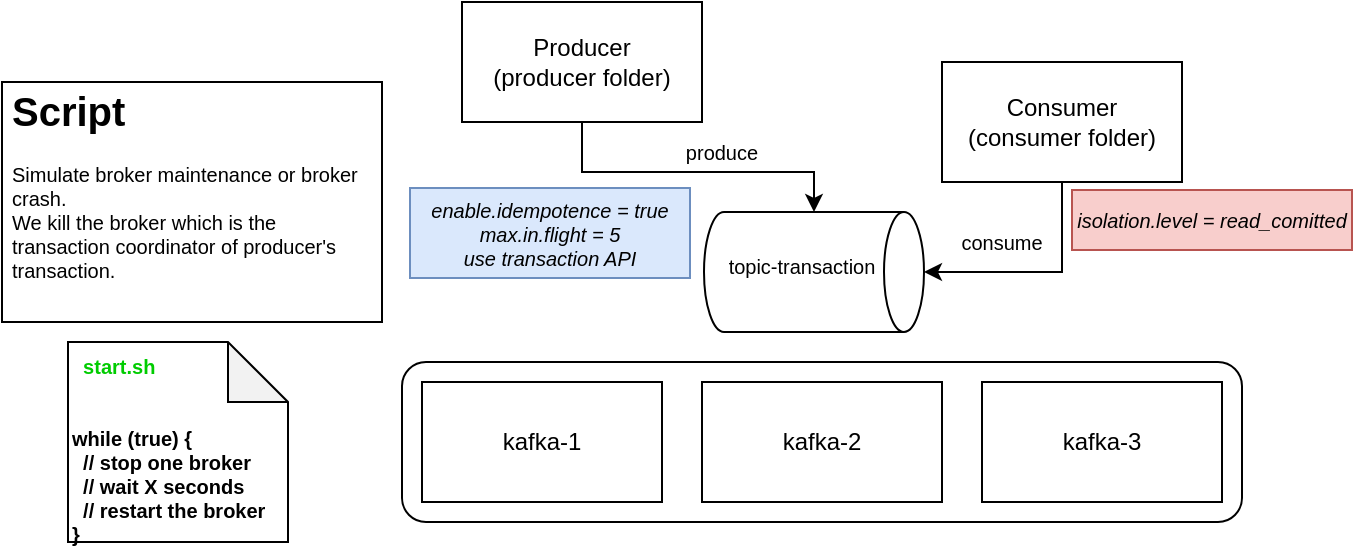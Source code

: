 <mxfile version="16.4.6" type="device"><diagram id="-OrRXa0Yp7-Hidtq59WA" name="Page-1"><mxGraphModel dx="1773" dy="1700" grid="1" gridSize="10" guides="1" tooltips="1" connect="1" arrows="1" fold="1" page="1" pageScale="1" pageWidth="827" pageHeight="1169" math="0" shadow="0"><root><mxCell id="0"/><mxCell id="1" parent="0"/><mxCell id="aKGy8teEjG9qTHk1g5et-1" value="kafka-1" style="rounded=0;whiteSpace=wrap;html=1;" vertex="1" parent="1"><mxGeometry x="180" y="140" width="120" height="60" as="geometry"/></mxCell><mxCell id="aKGy8teEjG9qTHk1g5et-2" value="kafka-2" style="rounded=0;whiteSpace=wrap;html=1;" vertex="1" parent="1"><mxGeometry x="320" y="140" width="120" height="60" as="geometry"/></mxCell><mxCell id="aKGy8teEjG9qTHk1g5et-3" value="kafka-3" style="rounded=0;whiteSpace=wrap;html=1;" vertex="1" parent="1"><mxGeometry x="460" y="140" width="120" height="60" as="geometry"/></mxCell><mxCell id="aKGy8teEjG9qTHk1g5et-4" value="" style="rounded=1;whiteSpace=wrap;html=1;fillColor=none;" vertex="1" parent="1"><mxGeometry x="170" y="130" width="420" height="80" as="geometry"/></mxCell><mxCell id="aKGy8teEjG9qTHk1g5et-17" style="edgeStyle=orthogonalEdgeStyle;rounded=0;orthogonalLoop=1;jettySize=auto;html=1;exitX=0.5;exitY=1;exitDx=0;exitDy=0;entryX=0;entryY=0.5;entryDx=0;entryDy=0;entryPerimeter=0;fontSize=10;fontColor=#000000;" edge="1" parent="1" source="aKGy8teEjG9qTHk1g5et-5" target="aKGy8teEjG9qTHk1g5et-7"><mxGeometry relative="1" as="geometry"><Array as="points"><mxPoint x="260" y="35"/><mxPoint x="376" y="35"/></Array></mxGeometry></mxCell><mxCell id="aKGy8teEjG9qTHk1g5et-5" value="Producer&lt;br&gt;(producer folder)" style="rounded=0;whiteSpace=wrap;html=1;fillColor=none;" vertex="1" parent="1"><mxGeometry x="200" y="-50" width="120" height="60" as="geometry"/></mxCell><mxCell id="aKGy8teEjG9qTHk1g5et-14" style="edgeStyle=orthogonalEdgeStyle;rounded=0;orthogonalLoop=1;jettySize=auto;html=1;exitX=0.5;exitY=1;exitDx=0;exitDy=0;entryX=0.5;entryY=0;entryDx=0;entryDy=0;entryPerimeter=0;fontSize=10;fontColor=#000000;" edge="1" parent="1" source="aKGy8teEjG9qTHk1g5et-6" target="aKGy8teEjG9qTHk1g5et-7"><mxGeometry relative="1" as="geometry"/></mxCell><mxCell id="aKGy8teEjG9qTHk1g5et-6" value="Consumer&lt;br&gt;(consumer folder)" style="rounded=0;whiteSpace=wrap;html=1;fillColor=none;" vertex="1" parent="1"><mxGeometry x="440" y="-20" width="120" height="60" as="geometry"/></mxCell><mxCell id="aKGy8teEjG9qTHk1g5et-9" value="" style="group" vertex="1" connectable="0" parent="1"><mxGeometry x="310" y="55" width="121" height="60" as="geometry"/></mxCell><mxCell id="aKGy8teEjG9qTHk1g5et-7" value="" style="shape=cylinder3;whiteSpace=wrap;html=1;boundedLbl=1;backgroundOutline=1;size=10;fillColor=none;rotation=90;" vertex="1" parent="aKGy8teEjG9qTHk1g5et-9"><mxGeometry x="36" y="-25" width="60" height="110" as="geometry"/></mxCell><mxCell id="aKGy8teEjG9qTHk1g5et-8" value="&lt;font style=&quot;font-size: 10px&quot;&gt;topic-transaction&lt;/font&gt;" style="text;html=1;strokeColor=none;fillColor=none;align=center;verticalAlign=middle;whiteSpace=wrap;rounded=0;" vertex="1" parent="aKGy8teEjG9qTHk1g5et-9"><mxGeometry y="12" width="120" height="30" as="geometry"/></mxCell><mxCell id="aKGy8teEjG9qTHk1g5et-11" value="&lt;b&gt;&lt;font color=&quot;#00cc00&quot;&gt;&amp;nbsp; start.sh&lt;/font&gt;&lt;br&gt;&lt;br&gt;&lt;br&gt;while (true) {&lt;br&gt;&amp;nbsp; // stop one broker&amp;nbsp;&lt;br&gt;&amp;nbsp; // wait X seconds&lt;br&gt;&amp;nbsp; // restart the broker&lt;br&gt;}&lt;br&gt;&lt;/b&gt;" style="shape=note;whiteSpace=wrap;html=1;backgroundOutline=1;darkOpacity=0.05;fontSize=10;fillColor=none;align=left;verticalAlign=top;" vertex="1" parent="1"><mxGeometry x="3" y="120" width="110" height="100" as="geometry"/></mxCell><mxCell id="aKGy8teEjG9qTHk1g5et-13" value="&lt;h1&gt;Script&lt;/h1&gt;&lt;p&gt;Simulate broker maintenance or broker crash.&lt;br&gt;We kill the broker which is the transaction coordinator of producer's transaction.&lt;/p&gt;" style="text;html=1;strokeColor=default;fillColor=none;spacing=5;spacingTop=-20;whiteSpace=wrap;overflow=hidden;rounded=0;fontSize=10;fontColor=#000000;" vertex="1" parent="1"><mxGeometry x="-30" y="-10" width="190" height="120" as="geometry"/></mxCell><mxCell id="aKGy8teEjG9qTHk1g5et-15" value="&lt;i&gt;isolation.level = read_comitted&lt;/i&gt;" style="text;html=1;strokeColor=#b85450;fillColor=#f8cecc;align=center;verticalAlign=middle;whiteSpace=wrap;rounded=0;fontSize=10;" vertex="1" parent="1"><mxGeometry x="505" y="44" width="140" height="30" as="geometry"/></mxCell><mxCell id="aKGy8teEjG9qTHk1g5et-16" value="&lt;i&gt;enable.idempotence = true&lt;br&gt;max.in.flight = 5&lt;br&gt;use transaction API&lt;br&gt;&lt;/i&gt;" style="text;html=1;strokeColor=#6c8ebf;fillColor=#dae8fc;align=center;verticalAlign=middle;whiteSpace=wrap;rounded=0;fontSize=10;" vertex="1" parent="1"><mxGeometry x="174" y="43" width="140" height="45" as="geometry"/></mxCell><mxCell id="aKGy8teEjG9qTHk1g5et-18" value="produce" style="text;html=1;strokeColor=none;fillColor=none;align=center;verticalAlign=middle;whiteSpace=wrap;rounded=0;fontSize=10;fontColor=#000000;" vertex="1" parent="1"><mxGeometry x="300" y="10" width="60" height="30" as="geometry"/></mxCell><mxCell id="aKGy8teEjG9qTHk1g5et-19" value="consume" style="text;html=1;strokeColor=none;fillColor=none;align=center;verticalAlign=middle;whiteSpace=wrap;rounded=0;fontSize=10;fontColor=#000000;" vertex="1" parent="1"><mxGeometry x="440" y="55" width="60" height="30" as="geometry"/></mxCell></root></mxGraphModel></diagram></mxfile>
